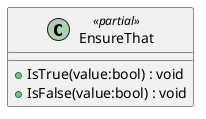 @startuml
class EnsureThat <<partial>> {
    + IsTrue(value:bool) : void
    + IsFalse(value:bool) : void
}
@enduml
